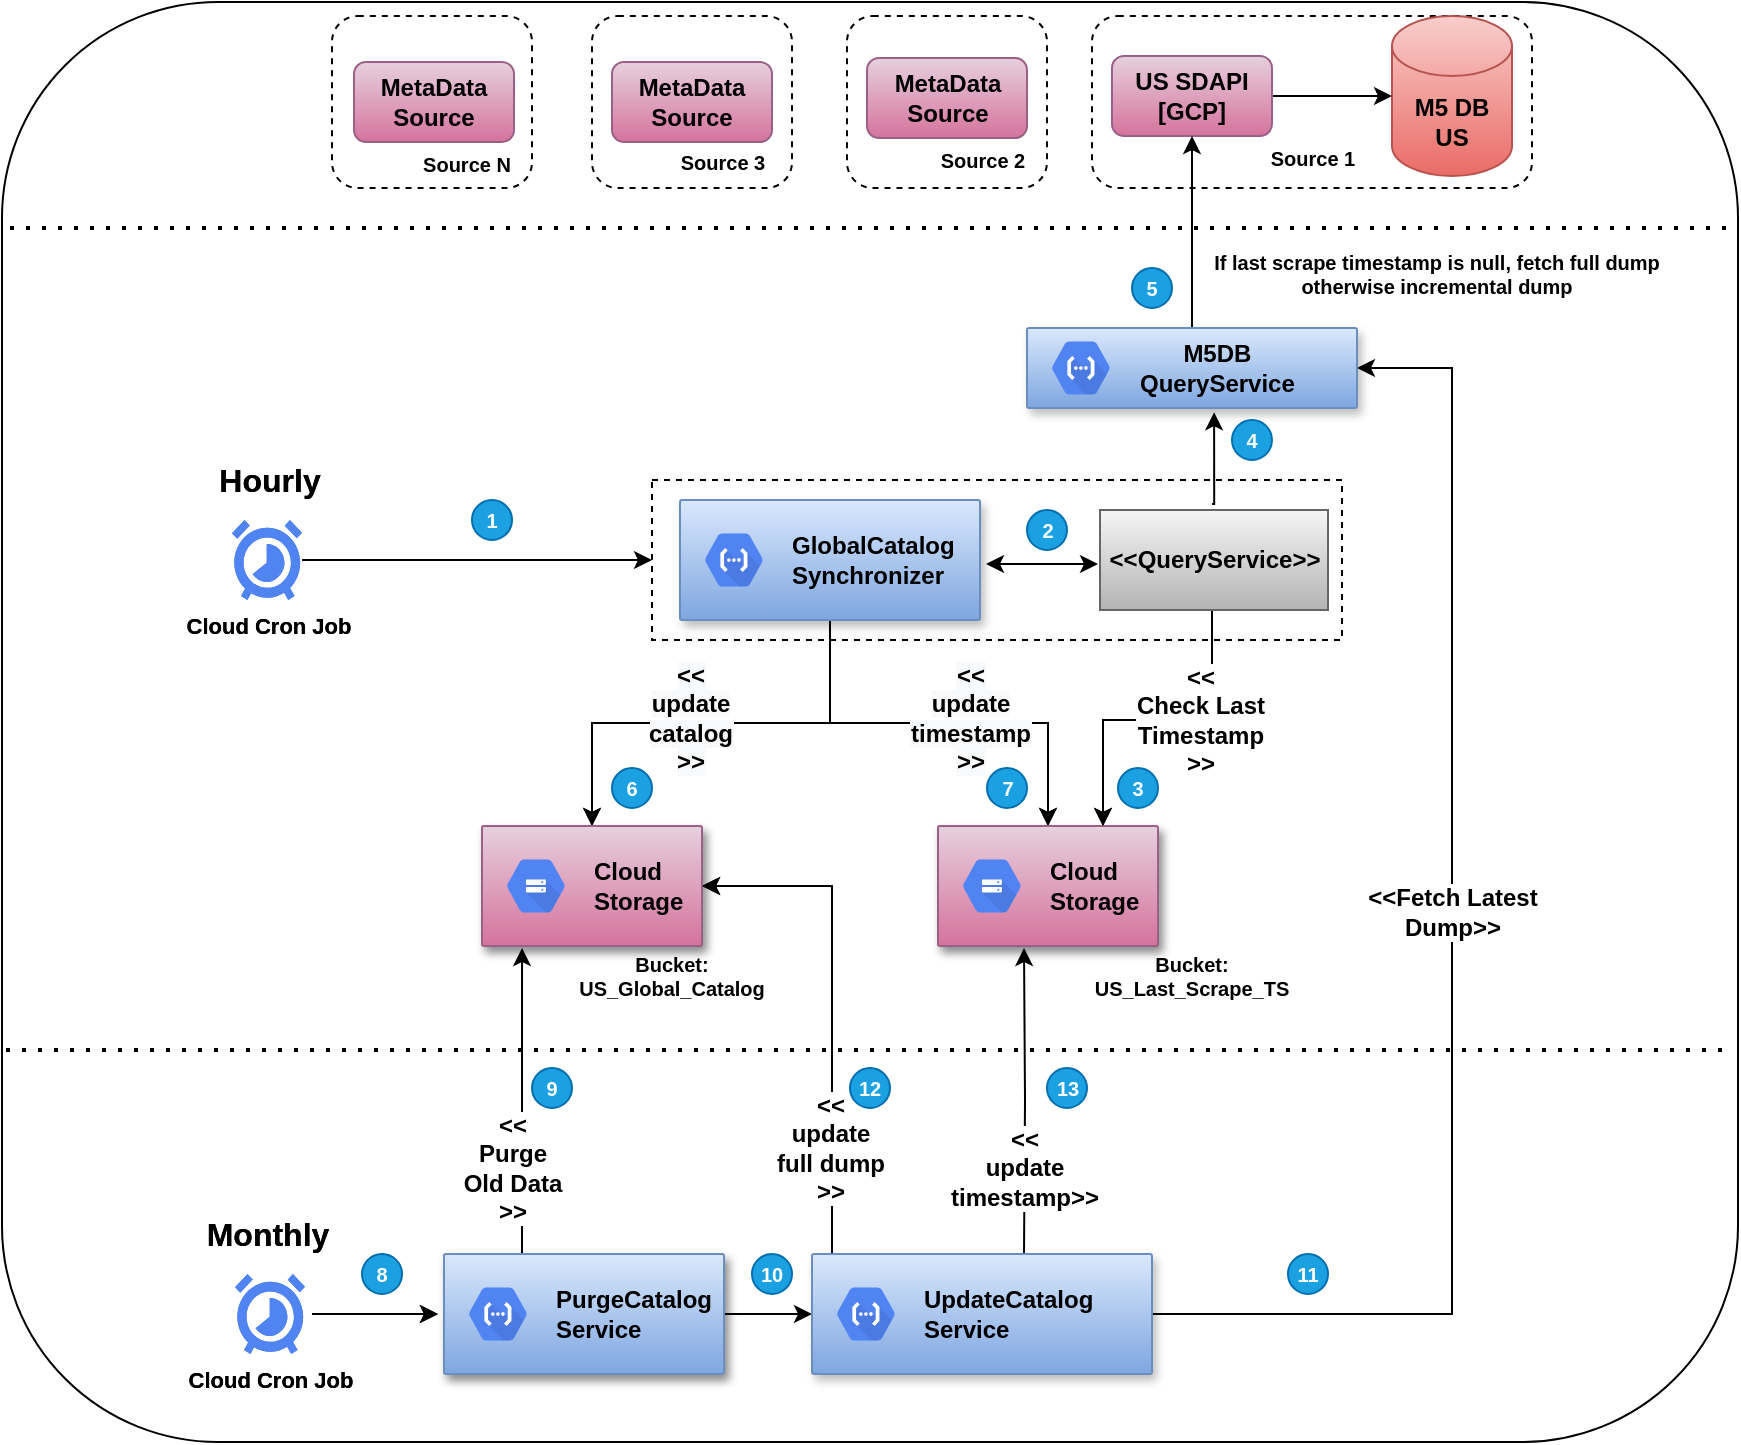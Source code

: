<mxfile version="14.5.7" type="github">
  <diagram id="1P3oDNLEu6JYjWxT9ylu" name="Page-1">
    <mxGraphModel dx="1869" dy="519" grid="1" gridSize="10" guides="1" tooltips="1" connect="1" arrows="1" fold="1" page="1" pageScale="1" pageWidth="850" pageHeight="1100" math="0" shadow="0">
      <root>
        <mxCell id="0" />
        <mxCell id="1" parent="0" />
        <mxCell id="BaN6LKqBQSgXskJ5QQ7J-259" value="" style="rounded=1;whiteSpace=wrap;html=1;labelBackgroundColor=none;fontSize=12;fontColor=#000000;" parent="1" vertex="1">
          <mxGeometry x="-45" y="17" width="868" height="720" as="geometry" />
        </mxCell>
        <mxCell id="6JLmWSIYkaWuWIYdrCiE-11" value="" style="rounded=1;whiteSpace=wrap;html=1;fontSize=10;align=center;dashed=1;" vertex="1" parent="1">
          <mxGeometry x="500" y="24" width="220" height="86" as="geometry" />
        </mxCell>
        <mxCell id="BaN6LKqBQSgXskJ5QQ7J-65" value="" style="rounded=0;whiteSpace=wrap;html=1;labelBackgroundColor=none;fontSize=12;fontColor=#000000;dashed=1;fontStyle=1" parent="1" vertex="1">
          <mxGeometry x="280" y="256" width="345" height="80" as="geometry" />
        </mxCell>
        <mxCell id="BaN6LKqBQSgXskJ5QQ7J-1" value="M5 DB&lt;br&gt;US" style="shape=cylinder3;whiteSpace=wrap;html=1;boundedLbl=1;backgroundOutline=1;size=15;fillColor=#f8cecc;strokeColor=#b85450;gradientColor=#ea6b66;fontStyle=1" parent="1" vertex="1">
          <mxGeometry x="650" y="24" width="60" height="80" as="geometry" />
        </mxCell>
        <mxCell id="BaN6LKqBQSgXskJ5QQ7J-36" style="edgeStyle=orthogonalEdgeStyle;rounded=0;orthogonalLoop=1;jettySize=auto;html=1;entryX=0.5;entryY=0;entryDx=0;entryDy=0;fontSize=12;fontColor=#000000;fontStyle=1" parent="1" source="BaN6LKqBQSgXskJ5QQ7J-4" target="BaN6LKqBQSgXskJ5QQ7J-16" edge="1">
          <mxGeometry relative="1" as="geometry" />
        </mxCell>
        <mxCell id="BaN6LKqBQSgXskJ5QQ7J-38" style="edgeStyle=orthogonalEdgeStyle;rounded=0;orthogonalLoop=1;jettySize=auto;html=1;fontSize=12;fontColor=#000000;fontStyle=1" parent="1" source="BaN6LKqBQSgXskJ5QQ7J-4" target="BaN6LKqBQSgXskJ5QQ7J-20" edge="1">
          <mxGeometry relative="1" as="geometry" />
        </mxCell>
        <mxCell id="BaN6LKqBQSgXskJ5QQ7J-63" value="&lt;span style=&quot;background-color: rgb(248 , 249 , 250)&quot;&gt;&amp;lt;&amp;lt;&lt;/span&gt;&lt;br style=&quot;background-color: rgb(248 , 249 , 250)&quot;&gt;&lt;span style=&quot;background-color: rgb(248 , 249 , 250)&quot;&gt;update &lt;br&gt;timestamp&lt;/span&gt;&lt;br style=&quot;background-color: rgb(248 , 249 , 250)&quot;&gt;&lt;span style=&quot;background-color: rgb(248 , 249 , 250)&quot;&gt;&amp;gt;&amp;gt;&lt;/span&gt;" style="edgeLabel;html=1;align=center;verticalAlign=middle;resizable=0;points=[];fontSize=12;fontColor=#000000;fontStyle=1" parent="BaN6LKqBQSgXskJ5QQ7J-38" vertex="1" connectable="0">
          <mxGeometry x="-0.132" y="2" relative="1" as="geometry">
            <mxPoint x="29.5" y="-0.5" as="offset" />
          </mxGeometry>
        </mxCell>
        <mxCell id="BaN6LKqBQSgXskJ5QQ7J-64" value="&lt;span style=&quot;background-color: rgb(248 , 249 , 250)&quot;&gt;&amp;lt;&amp;lt;&lt;/span&gt;&lt;br style=&quot;background-color: rgb(248 , 249 , 250)&quot;&gt;&lt;span style=&quot;background-color: rgb(248 , 249 , 250)&quot;&gt;update &lt;br&gt;catalog&lt;/span&gt;&lt;br style=&quot;background-color: rgb(248 , 249 , 250)&quot;&gt;&lt;span style=&quot;background-color: rgb(248 , 249 , 250)&quot;&gt;&amp;gt;&amp;gt;&lt;/span&gt;" style="edgeLabel;html=1;align=center;verticalAlign=middle;resizable=0;points=[];fontSize=12;fontColor=#000000;fontStyle=1" parent="BaN6LKqBQSgXskJ5QQ7J-38" vertex="1" connectable="0">
          <mxGeometry x="-0.132" y="2" relative="1" as="geometry">
            <mxPoint x="-110.5" y="-0.5" as="offset" />
          </mxGeometry>
        </mxCell>
        <mxCell id="BaN6LKqBQSgXskJ5QQ7J-4" value="" style="strokeColor=#dddddd;shadow=1;strokeWidth=1;rounded=1;absoluteArcSize=1;arcSize=2;fontStyle=1" parent="1" vertex="1">
          <mxGeometry x="294" y="266" width="150" height="60" as="geometry" />
        </mxCell>
        <mxCell id="BaN6LKqBQSgXskJ5QQ7J-5" value="&lt;font color=&quot;#000000&quot;&gt;GlobalCatalog&lt;br&gt;Synchronizer&lt;br&gt;&lt;/font&gt;" style="dashed=0;connectable=0;html=1;fillColor=#5184F3;strokeColor=none;shape=mxgraph.gcp2.hexIcon;prIcon=cloud_functions;part=1;labelPosition=right;verticalLabelPosition=middle;align=left;verticalAlign=middle;spacingLeft=5;fontColor=#999999;fontSize=12;fontStyle=1" parent="BaN6LKqBQSgXskJ5QQ7J-4" vertex="1">
          <mxGeometry y="0.5" width="44" height="39" relative="1" as="geometry">
            <mxPoint x="5" y="-19.5" as="offset" />
          </mxGeometry>
        </mxCell>
        <mxCell id="BaN6LKqBQSgXskJ5QQ7J-74" style="edgeStyle=orthogonalEdgeStyle;rounded=0;orthogonalLoop=1;jettySize=auto;html=1;startArrow=none;startFill=0;fontSize=12;fontColor=#000000;exitX=0.25;exitY=0;exitDx=0;exitDy=0;fontStyle=1;entryX=0.182;entryY=1.017;entryDx=0;entryDy=0;entryPerimeter=0;" parent="1" target="BaN6LKqBQSgXskJ5QQ7J-107" edge="1">
          <mxGeometry relative="1" as="geometry">
            <mxPoint x="216" y="643" as="sourcePoint" />
            <mxPoint x="215" y="566" as="targetPoint" />
            <Array as="points">
              <mxPoint x="216" y="653" />
              <mxPoint x="215" y="653" />
            </Array>
          </mxGeometry>
        </mxCell>
        <mxCell id="BaN6LKqBQSgXskJ5QQ7J-75" value="&amp;lt;&amp;lt;&lt;br&gt;Purge &lt;br&gt;Old Data&lt;br&gt;&amp;gt;&amp;gt;" style="edgeLabel;html=1;align=center;verticalAlign=middle;resizable=0;points=[];fontSize=12;fontColor=#000000;fontStyle=1" parent="BaN6LKqBQSgXskJ5QQ7J-74" vertex="1" connectable="0">
          <mxGeometry x="0.121" y="-3" relative="1" as="geometry">
            <mxPoint x="-8.01" y="33" as="offset" />
          </mxGeometry>
        </mxCell>
        <mxCell id="BaN6LKqBQSgXskJ5QQ7J-81" style="edgeStyle=orthogonalEdgeStyle;rounded=0;orthogonalLoop=1;jettySize=auto;html=1;startArrow=none;startFill=0;fontSize=12;fontColor=#000000;fontStyle=1" parent="1" edge="1">
          <mxGeometry relative="1" as="geometry">
            <mxPoint x="110" y="673" as="sourcePoint" />
            <mxPoint x="173" y="673" as="targetPoint" />
            <Array as="points">
              <mxPoint x="163" y="673" />
              <mxPoint x="163" y="673" />
            </Array>
          </mxGeometry>
        </mxCell>
        <mxCell id="BaN6LKqBQSgXskJ5QQ7J-6" value="Cloud Cron Job" style="html=1;fillColor=#5184F3;strokeColor=none;verticalAlign=top;labelPosition=center;verticalLabelPosition=bottom;align=center;fontSize=11;fontStyle=1;shape=mxgraph.gcp2.cloud_scheduler" parent="1" vertex="1">
          <mxGeometry x="71.5" y="653" width="35" height="40" as="geometry" />
        </mxCell>
        <mxCell id="6JLmWSIYkaWuWIYdrCiE-7" style="edgeStyle=orthogonalEdgeStyle;rounded=0;orthogonalLoop=1;jettySize=auto;html=1;fontSize=10;" edge="1" parent="1" source="BaN6LKqBQSgXskJ5QQ7J-7" target="BaN6LKqBQSgXskJ5QQ7J-1">
          <mxGeometry relative="1" as="geometry" />
        </mxCell>
        <mxCell id="BaN6LKqBQSgXskJ5QQ7J-7" value="US SDAPI&lt;br&gt;[GCP]" style="rounded=1;whiteSpace=wrap;html=1;gradientColor=#d5739d;fillColor=#e6d0de;strokeColor=#996185;fontStyle=1" parent="1" vertex="1">
          <mxGeometry x="510" y="44" width="80" height="40" as="geometry" />
        </mxCell>
        <mxCell id="BaN6LKqBQSgXskJ5QQ7J-11" value="Hourly" style="text;html=1;strokeColor=none;fillColor=none;align=center;verticalAlign=middle;whiteSpace=wrap;rounded=0;fontColor=#000000;fontStyle=1;fontSize=16;" parent="1" vertex="1">
          <mxGeometry x="69" y="246" width="40" height="20" as="geometry" />
        </mxCell>
        <mxCell id="BaN6LKqBQSgXskJ5QQ7J-16" value="" style="strokeColor=#dddddd;shadow=1;strokeWidth=1;rounded=1;absoluteArcSize=1;arcSize=2;fontSize=16;fontColor=#000000;labelBackgroundColor=none;fontStyle=1" parent="1" vertex="1">
          <mxGeometry x="195" y="429" width="110" height="60" as="geometry" />
        </mxCell>
        <mxCell id="BaN6LKqBQSgXskJ5QQ7J-17" value="&lt;font color=&quot;#000000&quot;&gt;Cloud&lt;br&gt;Storage&lt;/font&gt;" style="dashed=0;connectable=0;html=1;fillColor=#5184F3;strokeColor=none;shape=mxgraph.gcp2.hexIcon;prIcon=cloud_storage;part=1;labelPosition=right;verticalLabelPosition=middle;align=left;verticalAlign=middle;spacingLeft=5;fontColor=#999999;fontSize=12;fontStyle=1" parent="BaN6LKqBQSgXskJ5QQ7J-16" vertex="1">
          <mxGeometry y="0.5" width="44" height="39" relative="1" as="geometry">
            <mxPoint x="5" y="-19.5" as="offset" />
          </mxGeometry>
        </mxCell>
        <mxCell id="BaN6LKqBQSgXskJ5QQ7J-20" value="" style="strokeColor=#dddddd;shadow=1;strokeWidth=1;rounded=1;absoluteArcSize=1;arcSize=2;fontSize=16;fontColor=#000000;fontStyle=1" parent="1" vertex="1">
          <mxGeometry x="423" y="429" width="110" height="60" as="geometry" />
        </mxCell>
        <mxCell id="BaN6LKqBQSgXskJ5QQ7J-21" value="&lt;font color=&quot;#000000&quot;&gt;Cloud&lt;br&gt;Storage&lt;/font&gt;" style="dashed=0;connectable=0;html=1;fillColor=#5184F3;strokeColor=none;shape=mxgraph.gcp2.hexIcon;prIcon=cloud_storage;part=1;labelPosition=right;verticalLabelPosition=middle;align=left;verticalAlign=middle;spacingLeft=5;fontColor=#999999;fontSize=12;fontStyle=1" parent="BaN6LKqBQSgXskJ5QQ7J-20" vertex="1">
          <mxGeometry y="0.5" width="44" height="39" relative="1" as="geometry">
            <mxPoint x="5" y="-19.5" as="offset" />
          </mxGeometry>
        </mxCell>
        <mxCell id="BaN6LKqBQSgXskJ5QQ7J-39" value="&amp;lt;&amp;lt;&lt;br&gt;Check Last &lt;br&gt;Timestamp&lt;br&gt;&amp;gt;&amp;gt;" style="edgeStyle=orthogonalEdgeStyle;rounded=0;orthogonalLoop=1;jettySize=auto;html=1;entryX=0.75;entryY=0;entryDx=0;entryDy=0;fontSize=12;fontColor=#000000;exitX=0.5;exitY=1;exitDx=0;exitDy=0;fontStyle=1" parent="1" source="BaN6LKqBQSgXskJ5QQ7J-56" target="BaN6LKqBQSgXskJ5QQ7J-20" edge="1">
          <mxGeometry x="-0.243" relative="1" as="geometry">
            <mxPoint x="560" y="349" as="sourcePoint" />
            <Array as="points">
              <mxPoint x="560" y="321" />
              <mxPoint x="560" y="376" />
              <mxPoint x="506" y="376" />
            </Array>
            <mxPoint as="offset" />
          </mxGeometry>
        </mxCell>
        <mxCell id="BaN6LKqBQSgXskJ5QQ7J-45" style="edgeStyle=orthogonalEdgeStyle;rounded=0;orthogonalLoop=1;jettySize=auto;html=1;fontSize=12;fontColor=#000000;fontStyle=1;exitX=0.027;exitY=0.567;exitDx=0;exitDy=0;exitPerimeter=0;entryX=0.5;entryY=1;entryDx=0;entryDy=0;" parent="1" source="BaN6LKqBQSgXskJ5QQ7J-119" target="BaN6LKqBQSgXskJ5QQ7J-7" edge="1">
          <mxGeometry relative="1" as="geometry">
            <mxPoint x="470" y="189" as="sourcePoint" />
            <mxPoint x="550" y="120" as="targetPoint" />
            <Array as="points">
              <mxPoint x="550" y="189" />
            </Array>
          </mxGeometry>
        </mxCell>
        <mxCell id="6JLmWSIYkaWuWIYdrCiE-24" value="If last scrape timestamp is null, fetch full dump &lt;br&gt;otherwise incremental dump" style="edgeLabel;html=1;align=center;verticalAlign=middle;resizable=0;points=[];fontSize=10;fontStyle=1" vertex="1" connectable="0" parent="BaN6LKqBQSgXskJ5QQ7J-45">
          <mxGeometry x="0.291" y="1" relative="1" as="geometry">
            <mxPoint x="123" y="-0.68" as="offset" />
          </mxGeometry>
        </mxCell>
        <mxCell id="BaN6LKqBQSgXskJ5QQ7J-56" value="&amp;lt;&amp;lt;QueryService&amp;gt;&amp;gt;" style="html=1;labelBackgroundColor=none;fontSize=12;fontColor=#000000;fontStyle=1" parent="1" vertex="1">
          <mxGeometry x="504" y="271" width="114" height="50" as="geometry" />
        </mxCell>
        <mxCell id="BaN6LKqBQSgXskJ5QQ7J-59" value="" style="endArrow=classic;startArrow=classic;html=1;fontSize=12;fontColor=#000000;exitX=1;exitY=0.5;exitDx=0;exitDy=0;fontStyle=1" parent="1" edge="1">
          <mxGeometry width="50" height="50" relative="1" as="geometry">
            <mxPoint x="447" y="298" as="sourcePoint" />
            <mxPoint x="503" y="298" as="targetPoint" />
            <Array as="points">
              <mxPoint x="503" y="298" />
            </Array>
          </mxGeometry>
        </mxCell>
        <mxCell id="BaN6LKqBQSgXskJ5QQ7J-83" style="edgeStyle=orthogonalEdgeStyle;rounded=0;orthogonalLoop=1;jettySize=auto;html=1;entryX=0;entryY=0.5;entryDx=0;entryDy=0;startArrow=none;startFill=0;fontSize=12;fontColor=#000000;fontStyle=1" parent="1" source="BaN6LKqBQSgXskJ5QQ7J-66" target="BaN6LKqBQSgXskJ5QQ7J-65" edge="1">
          <mxGeometry relative="1" as="geometry" />
        </mxCell>
        <mxCell id="BaN6LKqBQSgXskJ5QQ7J-66" value="Cloud Cron Job" style="html=1;fillColor=#5184F3;strokeColor=none;verticalAlign=top;labelPosition=center;verticalLabelPosition=bottom;align=center;fontSize=11;fontStyle=1;shape=mxgraph.gcp2.cloud_scheduler" parent="1" vertex="1">
          <mxGeometry x="70" y="276" width="35" height="40" as="geometry" />
        </mxCell>
        <mxCell id="BaN6LKqBQSgXskJ5QQ7J-79" value="" style="strokeColor=#dddddd;shadow=1;strokeWidth=1;rounded=1;absoluteArcSize=1;arcSize=2;fontStyle=1" parent="1" vertex="1">
          <mxGeometry x="176" y="643" width="140" height="60" as="geometry" />
        </mxCell>
        <mxCell id="BaN6LKqBQSgXskJ5QQ7J-80" value="&lt;font color=&quot;#000000&quot;&gt;PurgeCatalog&lt;br&gt;Service&lt;br&gt;&lt;/font&gt;" style="dashed=0;connectable=0;html=1;fillColor=#5184F3;strokeColor=none;shape=mxgraph.gcp2.hexIcon;prIcon=cloud_functions;part=1;labelPosition=right;verticalLabelPosition=middle;align=left;verticalAlign=middle;spacingLeft=5;fontColor=#999999;fontSize=12;fontStyle=1" parent="BaN6LKqBQSgXskJ5QQ7J-79" vertex="1">
          <mxGeometry y="0.5" width="44" height="39" relative="1" as="geometry">
            <mxPoint x="5" y="-19.5" as="offset" />
          </mxGeometry>
        </mxCell>
        <mxCell id="BaN6LKqBQSgXskJ5QQ7J-84" value="Monthly" style="text;html=1;strokeColor=none;fillColor=none;align=center;verticalAlign=middle;whiteSpace=wrap;rounded=0;fontColor=#000000;fontStyle=1;fontSize=16;" parent="1" vertex="1">
          <mxGeometry x="67.5" y="623" width="40" height="20" as="geometry" />
        </mxCell>
        <mxCell id="BaN6LKqBQSgXskJ5QQ7J-89" style="edgeStyle=orthogonalEdgeStyle;rounded=0;orthogonalLoop=1;jettySize=auto;html=1;entryX=1;entryY=0.5;entryDx=0;entryDy=0;startArrow=none;startFill=0;fontSize=10;fontColor=#000000;fontStyle=1" parent="1" target="BaN6LKqBQSgXskJ5QQ7J-16" edge="1">
          <mxGeometry relative="1" as="geometry">
            <mxPoint x="370" y="643" as="sourcePoint" />
            <Array as="points">
              <mxPoint x="370" y="459" />
            </Array>
          </mxGeometry>
        </mxCell>
        <mxCell id="BaN6LKqBQSgXskJ5QQ7J-91" value="&amp;lt;&amp;lt;&lt;br style=&quot;font-size: 12px;&quot;&gt;update&lt;br style=&quot;font-size: 12px;&quot;&gt;timestamp&amp;gt;&amp;gt;" style="edgeStyle=orthogonalEdgeStyle;rounded=0;orthogonalLoop=1;jettySize=auto;html=1;entryX=0.391;entryY=1.017;entryDx=0;entryDy=0;startArrow=none;startFill=0;fontSize=12;fontColor=#000000;fontStyle=1;entryPerimeter=0;" parent="1" target="BaN6LKqBQSgXskJ5QQ7J-109" edge="1">
          <mxGeometry x="-0.438" relative="1" as="geometry">
            <mxPoint x="466" y="643" as="sourcePoint" />
            <mxPoint x="466" y="566" as="targetPoint" />
            <Array as="points" />
            <mxPoint as="offset" />
          </mxGeometry>
        </mxCell>
        <mxCell id="BaN6LKqBQSgXskJ5QQ7J-93" value="" style="rounded=0;whiteSpace=wrap;html=1;labelBackgroundColor=none;fontSize=12;fontColor=#000000;dashed=1;fontStyle=1" parent="1" vertex="1">
          <mxGeometry x="280" y="256" width="345" height="80" as="geometry" />
        </mxCell>
        <mxCell id="BaN6LKqBQSgXskJ5QQ7J-94" style="edgeStyle=orthogonalEdgeStyle;rounded=0;orthogonalLoop=1;jettySize=auto;html=1;entryX=0.5;entryY=0;entryDx=0;entryDy=0;fontSize=12;fontColor=#000000;fontStyle=1" parent="1" source="BaN6LKqBQSgXskJ5QQ7J-98" target="BaN6LKqBQSgXskJ5QQ7J-107" edge="1">
          <mxGeometry relative="1" as="geometry" />
        </mxCell>
        <mxCell id="BaN6LKqBQSgXskJ5QQ7J-95" style="edgeStyle=orthogonalEdgeStyle;rounded=0;orthogonalLoop=1;jettySize=auto;html=1;fontSize=12;fontColor=#000000;fontStyle=1" parent="1" source="BaN6LKqBQSgXskJ5QQ7J-98" target="BaN6LKqBQSgXskJ5QQ7J-109" edge="1">
          <mxGeometry relative="1" as="geometry" />
        </mxCell>
        <mxCell id="BaN6LKqBQSgXskJ5QQ7J-96" value="&lt;span style=&quot;background-color: rgb(248 , 249 , 250)&quot;&gt;&amp;lt;&amp;lt;&lt;/span&gt;&lt;br style=&quot;background-color: rgb(248 , 249 , 250)&quot;&gt;&lt;span style=&quot;background-color: rgb(248 , 249 , 250)&quot;&gt;update &lt;br&gt;timestamp&lt;/span&gt;&lt;br style=&quot;background-color: rgb(248 , 249 , 250)&quot;&gt;&lt;span style=&quot;background-color: rgb(248 , 249 , 250)&quot;&gt;&amp;gt;&amp;gt;&lt;/span&gt;" style="edgeLabel;html=1;align=center;verticalAlign=middle;resizable=0;points=[];fontSize=12;fontColor=#000000;fontStyle=1" parent="BaN6LKqBQSgXskJ5QQ7J-95" vertex="1" connectable="0">
          <mxGeometry x="-0.132" y="2" relative="1" as="geometry">
            <mxPoint x="29.5" y="-0.5" as="offset" />
          </mxGeometry>
        </mxCell>
        <mxCell id="BaN6LKqBQSgXskJ5QQ7J-97" value="&lt;span style=&quot;background-color: rgb(248 , 249 , 250)&quot;&gt;&amp;lt;&amp;lt;&lt;/span&gt;&lt;br style=&quot;background-color: rgb(248 , 249 , 250)&quot;&gt;&lt;span style=&quot;background-color: rgb(248 , 249 , 250)&quot;&gt;update &lt;br&gt;catalog&lt;/span&gt;&lt;br style=&quot;background-color: rgb(248 , 249 , 250)&quot;&gt;&lt;span style=&quot;background-color: rgb(248 , 249 , 250)&quot;&gt;&amp;gt;&amp;gt;&lt;/span&gt;" style="edgeLabel;html=1;align=center;verticalAlign=middle;resizable=0;points=[];fontSize=12;fontColor=#000000;fontStyle=1" parent="BaN6LKqBQSgXskJ5QQ7J-95" vertex="1" connectable="0">
          <mxGeometry x="-0.132" y="2" relative="1" as="geometry">
            <mxPoint x="-110.5" y="-0.5" as="offset" />
          </mxGeometry>
        </mxCell>
        <mxCell id="BaN6LKqBQSgXskJ5QQ7J-98" value="" style="strokeColor=#6c8ebf;shadow=1;strokeWidth=1;rounded=1;absoluteArcSize=1;arcSize=2;fontStyle=1;gradientColor=#7ea6e0;fillColor=#dae8fc;" parent="1" vertex="1">
          <mxGeometry x="294" y="266" width="150" height="60" as="geometry" />
        </mxCell>
        <mxCell id="BaN6LKqBQSgXskJ5QQ7J-99" value="&lt;font color=&quot;#000000&quot;&gt;GlobalCatalog&lt;br&gt;Synchronizer&lt;br&gt;&lt;/font&gt;" style="dashed=0;connectable=0;html=1;fillColor=#5184F3;strokeColor=none;shape=mxgraph.gcp2.hexIcon;prIcon=cloud_functions;part=1;labelPosition=right;verticalLabelPosition=middle;align=left;verticalAlign=middle;spacingLeft=5;fontColor=#999999;fontSize=12;fontStyle=1" parent="BaN6LKqBQSgXskJ5QQ7J-98" vertex="1">
          <mxGeometry y="0.5" width="44" height="39" relative="1" as="geometry">
            <mxPoint x="5" y="-19.5" as="offset" />
          </mxGeometry>
        </mxCell>
        <mxCell id="BaN6LKqBQSgXskJ5QQ7J-102" style="edgeStyle=orthogonalEdgeStyle;rounded=0;orthogonalLoop=1;jettySize=auto;html=1;entryX=1;entryY=0.5;entryDx=0;entryDy=0;startArrow=none;startFill=0;fontSize=12;fontColor=#000000;fontStyle=1" parent="1" source="BaN6LKqBQSgXskJ5QQ7J-133" target="BaN6LKqBQSgXskJ5QQ7J-119" edge="1">
          <mxGeometry relative="1" as="geometry">
            <mxPoint x="420" y="673" as="sourcePoint" />
            <mxPoint x="737" y="446" as="targetPoint" />
            <Array as="points">
              <mxPoint x="680" y="673" />
              <mxPoint x="680" y="200" />
            </Array>
          </mxGeometry>
        </mxCell>
        <mxCell id="BaN6LKqBQSgXskJ5QQ7J-103" value="&lt;span&gt;&amp;lt;&amp;lt;Fetch Latest &lt;br&gt;Dump&amp;gt;&amp;gt;&lt;/span&gt;" style="edgeLabel;html=1;align=center;verticalAlign=middle;resizable=0;points=[];fontSize=12;fontColor=#000000;fontStyle=1" parent="BaN6LKqBQSgXskJ5QQ7J-102" vertex="1" connectable="0">
          <mxGeometry x="-0.356" y="1" relative="1" as="geometry">
            <mxPoint x="1" y="-135" as="offset" />
          </mxGeometry>
        </mxCell>
        <mxCell id="BaN6LKqBQSgXskJ5QQ7J-104" style="edgeStyle=orthogonalEdgeStyle;rounded=0;orthogonalLoop=1;jettySize=auto;html=1;startArrow=none;startFill=0;fontSize=12;fontColor=#000000;fontStyle=1" parent="1" edge="1">
          <mxGeometry relative="1" as="geometry">
            <mxPoint x="110" y="673" as="sourcePoint" />
            <mxPoint x="173" y="673" as="targetPoint" />
            <Array as="points">
              <mxPoint x="163" y="673" />
              <mxPoint x="163" y="673" />
            </Array>
          </mxGeometry>
        </mxCell>
        <mxCell id="BaN6LKqBQSgXskJ5QQ7J-105" value="Cloud Cron Job" style="html=1;fillColor=#5184F3;strokeColor=none;verticalAlign=top;labelPosition=center;verticalLabelPosition=bottom;align=center;fontSize=11;fontStyle=1;shape=mxgraph.gcp2.cloud_scheduler" parent="1" vertex="1">
          <mxGeometry x="71.5" y="653" width="35" height="40" as="geometry" />
        </mxCell>
        <mxCell id="BaN6LKqBQSgXskJ5QQ7J-106" value="Hourly" style="text;html=1;strokeColor=none;fillColor=none;align=center;verticalAlign=middle;whiteSpace=wrap;rounded=0;fontColor=#000000;fontStyle=1;fontSize=16;" parent="1" vertex="1">
          <mxGeometry x="69" y="246" width="40" height="20" as="geometry" />
        </mxCell>
        <mxCell id="BaN6LKqBQSgXskJ5QQ7J-107" value="" style="strokeColor=#996185;shadow=1;strokeWidth=1;rounded=1;absoluteArcSize=1;arcSize=2;fontSize=16;labelBackgroundColor=none;fontStyle=1;gradientColor=#d5739d;fillColor=#e6d0de;" parent="1" vertex="1">
          <mxGeometry x="195" y="429" width="110" height="60" as="geometry" />
        </mxCell>
        <mxCell id="BaN6LKqBQSgXskJ5QQ7J-108" value="&lt;font color=&quot;#000000&quot;&gt;Cloud&lt;br&gt;Storage&lt;/font&gt;" style="dashed=0;connectable=0;html=1;fillColor=#5184F3;strokeColor=none;shape=mxgraph.gcp2.hexIcon;prIcon=cloud_storage;part=1;labelPosition=right;verticalLabelPosition=middle;align=left;verticalAlign=middle;spacingLeft=5;fontColor=#999999;fontSize=12;fontStyle=1" parent="BaN6LKqBQSgXskJ5QQ7J-107" vertex="1">
          <mxGeometry y="0.5" width="44" height="39" relative="1" as="geometry">
            <mxPoint x="5" y="-19.5" as="offset" />
          </mxGeometry>
        </mxCell>
        <mxCell id="BaN6LKqBQSgXskJ5QQ7J-109" value="" style="strokeColor=#996185;shadow=1;strokeWidth=1;rounded=1;absoluteArcSize=1;arcSize=2;fontSize=16;fontStyle=1;gradientColor=#d5739d;fillColor=#e6d0de;" parent="1" vertex="1">
          <mxGeometry x="423" y="429" width="110" height="60" as="geometry" />
        </mxCell>
        <mxCell id="BaN6LKqBQSgXskJ5QQ7J-110" value="&lt;font color=&quot;#000000&quot;&gt;Cloud&lt;br&gt;Storage&lt;/font&gt;" style="dashed=0;connectable=0;html=1;fillColor=#5184F3;strokeColor=none;shape=mxgraph.gcp2.hexIcon;prIcon=cloud_storage;part=1;labelPosition=right;verticalLabelPosition=middle;align=left;verticalAlign=middle;spacingLeft=5;fontColor=#999999;fontSize=12;fontStyle=1" parent="BaN6LKqBQSgXskJ5QQ7J-109" vertex="1">
          <mxGeometry y="0.5" width="44" height="39" relative="1" as="geometry">
            <mxPoint x="5" y="-19.5" as="offset" />
          </mxGeometry>
        </mxCell>
        <mxCell id="BaN6LKqBQSgXskJ5QQ7J-111" value="&amp;lt;&amp;lt;&lt;br&gt;Check Last &lt;br&gt;Timestamp&lt;br&gt;&amp;gt;&amp;gt;" style="edgeStyle=orthogonalEdgeStyle;rounded=0;orthogonalLoop=1;jettySize=auto;html=1;entryX=0.75;entryY=0;entryDx=0;entryDy=0;fontSize=12;fontColor=#000000;exitX=0.5;exitY=1;exitDx=0;exitDy=0;fontStyle=1" parent="1" source="BaN6LKqBQSgXskJ5QQ7J-123" target="BaN6LKqBQSgXskJ5QQ7J-109" edge="1">
          <mxGeometry x="-0.243" relative="1" as="geometry">
            <mxPoint x="560" y="349" as="sourcePoint" />
            <Array as="points">
              <mxPoint x="560" y="321" />
              <mxPoint x="560" y="376" />
              <mxPoint x="506" y="376" />
            </Array>
            <mxPoint as="offset" />
          </mxGeometry>
        </mxCell>
        <mxCell id="BaN6LKqBQSgXskJ5QQ7J-114" value="Bucket: &lt;br style=&quot;font-size: 10px&quot;&gt;US_Global_Catalog" style="text;html=1;strokeColor=none;fillColor=none;align=center;verticalAlign=middle;whiteSpace=wrap;rounded=0;fontSize=10;fontColor=#000000;fontStyle=1" parent="1" vertex="1">
          <mxGeometry x="230" y="500" width="120" height="8" as="geometry" />
        </mxCell>
        <mxCell id="BaN6LKqBQSgXskJ5QQ7J-115" value="Bucket: &lt;br style=&quot;font-size: 10px&quot;&gt;US_Last_Scrape_TS" style="text;html=1;strokeColor=none;fillColor=none;align=center;verticalAlign=middle;whiteSpace=wrap;rounded=0;fontSize=10;fontColor=#000000;fontStyle=1" parent="1" vertex="1">
          <mxGeometry x="490" y="494" width="120" height="20" as="geometry" />
        </mxCell>
        <mxCell id="BaN6LKqBQSgXskJ5QQ7J-119" value="" style="strokeColor=#6c8ebf;shadow=1;strokeWidth=1;rounded=1;absoluteArcSize=1;arcSize=2;fontStyle=1;gradientColor=#7ea6e0;fillColor=#dae8fc;align=center;" parent="1" vertex="1">
          <mxGeometry x="467.5" y="180" width="165" height="40" as="geometry" />
        </mxCell>
        <mxCell id="BaN6LKqBQSgXskJ5QQ7J-120" value="&lt;div style=&quot;text-align: center&quot;&gt;&lt;span style=&quot;color: rgb(0 , 0 , 0)&quot;&gt;M5DB&lt;/span&gt;&lt;/div&gt;&lt;div style=&quot;text-align: center&quot;&gt;&lt;span style=&quot;color: rgb(0 , 0 , 0)&quot;&gt;Query&lt;/span&gt;&lt;span style=&quot;color: rgb(0 , 0 , 0)&quot;&gt;Service&lt;/span&gt;&lt;/div&gt;" style="dashed=0;connectable=0;html=1;fillColor=#5184F3;strokeColor=none;shape=mxgraph.gcp2.hexIcon;prIcon=cloud_functions;part=1;labelPosition=right;verticalLabelPosition=middle;align=left;verticalAlign=middle;spacingLeft=5;fontColor=#999999;fontSize=12;fontStyle=1" parent="BaN6LKqBQSgXskJ5QQ7J-119" vertex="1">
          <mxGeometry y="0.5" width="44" height="39" relative="1" as="geometry">
            <mxPoint x="5" y="-19.5" as="offset" />
          </mxGeometry>
        </mxCell>
        <mxCell id="BaN6LKqBQSgXskJ5QQ7J-123" value="&amp;lt;&amp;lt;QueryService&amp;gt;&amp;gt;" style="html=1;labelBackgroundColor=none;fontSize=12;fontStyle=1;gradientColor=#b3b3b3;fillColor=#f5f5f5;strokeColor=#666666;" parent="1" vertex="1">
          <mxGeometry x="504" y="271" width="114" height="50" as="geometry" />
        </mxCell>
        <mxCell id="BaN6LKqBQSgXskJ5QQ7J-124" value="" style="endArrow=classic;startArrow=classic;html=1;fontSize=12;fontColor=#000000;exitX=1;exitY=0.5;exitDx=0;exitDy=0;fontStyle=1" parent="1" edge="1">
          <mxGeometry width="50" height="50" relative="1" as="geometry">
            <mxPoint x="447" y="298" as="sourcePoint" />
            <mxPoint x="503" y="298" as="targetPoint" />
            <Array as="points">
              <mxPoint x="503" y="298" />
            </Array>
          </mxGeometry>
        </mxCell>
        <mxCell id="BaN6LKqBQSgXskJ5QQ7J-126" value="Cloud Cron Job" style="html=1;fillColor=#5184F3;strokeColor=none;verticalAlign=top;labelPosition=center;verticalLabelPosition=bottom;align=center;fontSize=11;fontStyle=1;shape=mxgraph.gcp2.cloud_scheduler" parent="1" vertex="1">
          <mxGeometry x="70" y="276" width="35" height="40" as="geometry" />
        </mxCell>
        <mxCell id="BaN6LKqBQSgXskJ5QQ7J-176" style="edgeStyle=orthogonalEdgeStyle;rounded=0;orthogonalLoop=1;jettySize=auto;html=1;entryX=0;entryY=0.5;entryDx=0;entryDy=0;startArrow=none;startFill=0;fontSize=12;fontColor=#000000;" parent="1" source="BaN6LKqBQSgXskJ5QQ7J-127" target="BaN6LKqBQSgXskJ5QQ7J-133" edge="1">
          <mxGeometry relative="1" as="geometry" />
        </mxCell>
        <mxCell id="BaN6LKqBQSgXskJ5QQ7J-127" value="" style="strokeColor=#6c8ebf;shadow=1;strokeWidth=1;rounded=1;absoluteArcSize=1;arcSize=2;fontStyle=1;gradientColor=#7ea6e0;fillColor=#dae8fc;" parent="1" vertex="1">
          <mxGeometry x="176" y="643" width="140" height="60" as="geometry" />
        </mxCell>
        <mxCell id="BaN6LKqBQSgXskJ5QQ7J-128" value="&lt;font color=&quot;#000000&quot;&gt;PurgeCatalog&lt;br&gt;Service&lt;br&gt;&lt;/font&gt;" style="dashed=0;connectable=0;html=1;fillColor=#5184F3;strokeColor=none;shape=mxgraph.gcp2.hexIcon;prIcon=cloud_functions;part=1;labelPosition=right;verticalLabelPosition=middle;align=left;verticalAlign=middle;spacingLeft=5;fontColor=#999999;fontSize=12;fontStyle=1" parent="BaN6LKqBQSgXskJ5QQ7J-127" vertex="1">
          <mxGeometry y="0.5" width="44" height="39" relative="1" as="geometry">
            <mxPoint x="5" y="-19.5" as="offset" />
          </mxGeometry>
        </mxCell>
        <mxCell id="BaN6LKqBQSgXskJ5QQ7J-129" value="Monthly" style="text;html=1;strokeColor=none;fillColor=none;align=center;verticalAlign=middle;whiteSpace=wrap;rounded=0;fontColor=#000000;fontStyle=1;fontSize=16;" parent="1" vertex="1">
          <mxGeometry x="67.5" y="623" width="40" height="20" as="geometry" />
        </mxCell>
        <mxCell id="BaN6LKqBQSgXskJ5QQ7J-130" style="edgeStyle=orthogonalEdgeStyle;rounded=0;orthogonalLoop=1;jettySize=auto;html=1;entryX=1;entryY=0.5;entryDx=0;entryDy=0;startArrow=none;startFill=0;fontSize=10;fontColor=#000000;fontStyle=1" parent="1" source="BaN6LKqBQSgXskJ5QQ7J-133" target="BaN6LKqBQSgXskJ5QQ7J-107" edge="1">
          <mxGeometry relative="1" as="geometry">
            <Array as="points">
              <mxPoint x="370" y="459" />
            </Array>
          </mxGeometry>
        </mxCell>
        <mxCell id="BaN6LKqBQSgXskJ5QQ7J-131" value="&lt;font style=&quot;font-size: 12px&quot;&gt;&amp;lt;&amp;lt;&lt;br&gt;update&lt;br&gt;full dump&lt;br&gt;&amp;gt;&amp;gt;&lt;/font&gt;" style="edgeLabel;html=1;align=center;verticalAlign=middle;resizable=0;points=[];fontSize=10;fontColor=#000000;fontStyle=1" parent="BaN6LKqBQSgXskJ5QQ7J-130" vertex="1" connectable="0">
          <mxGeometry x="-0.06" relative="1" as="geometry">
            <mxPoint x="-1" y="64" as="offset" />
          </mxGeometry>
        </mxCell>
        <mxCell id="BaN6LKqBQSgXskJ5QQ7J-133" value="" style="strokeColor=#6c8ebf;shadow=1;strokeWidth=1;rounded=1;absoluteArcSize=1;arcSize=2;fontStyle=1;gradientColor=#7ea6e0;fillColor=#dae8fc;" parent="1" vertex="1">
          <mxGeometry x="360" y="643" width="170" height="60" as="geometry" />
        </mxCell>
        <mxCell id="BaN6LKqBQSgXskJ5QQ7J-134" value="&lt;font color=&quot;#000000&quot;&gt;UpdateCatalog&lt;br&gt;Service&lt;br&gt;&lt;/font&gt;" style="dashed=0;connectable=0;html=1;fillColor=#5184F3;strokeColor=none;shape=mxgraph.gcp2.hexIcon;prIcon=cloud_functions;part=1;labelPosition=right;verticalLabelPosition=middle;align=left;verticalAlign=middle;spacingLeft=5;fontColor=#999999;fontSize=12;fontStyle=1" parent="BaN6LKqBQSgXskJ5QQ7J-133" vertex="1">
          <mxGeometry y="0.5" width="44" height="39" relative="1" as="geometry">
            <mxPoint x="5" y="-19.5" as="offset" />
          </mxGeometry>
        </mxCell>
        <mxCell id="BaN6LKqBQSgXskJ5QQ7J-260" value="" style="endArrow=none;dashed=1;html=1;dashPattern=1 3;strokeWidth=2;fontSize=12;fontColor=#000000;" parent="1" edge="1">
          <mxGeometry width="50" height="50" relative="1" as="geometry">
            <mxPoint x="-41" y="130" as="sourcePoint" />
            <mxPoint x="819" y="130" as="targetPoint" />
          </mxGeometry>
        </mxCell>
        <mxCell id="BaN6LKqBQSgXskJ5QQ7J-261" value="" style="endArrow=none;dashed=1;html=1;dashPattern=1 3;strokeWidth=2;fontSize=12;fontColor=#000000;" parent="1" edge="1">
          <mxGeometry width="50" height="50" relative="1" as="geometry">
            <mxPoint x="-43" y="541" as="sourcePoint" />
            <mxPoint x="817" y="541" as="targetPoint" />
          </mxGeometry>
        </mxCell>
        <mxCell id="6JLmWSIYkaWuWIYdrCiE-3" style="edgeStyle=orthogonalEdgeStyle;rounded=0;orthogonalLoop=1;jettySize=auto;html=1;fontSize=12;fontColor=#000000;fontStyle=1;entryX=0.567;entryY=1.053;entryDx=0;entryDy=0;entryPerimeter=0;" edge="1" parent="1" target="BaN6LKqBQSgXskJ5QQ7J-119">
          <mxGeometry relative="1" as="geometry">
            <mxPoint x="561" y="240" as="targetPoint" />
            <mxPoint x="560" y="268" as="sourcePoint" />
            <Array as="points">
              <mxPoint x="561" y="268" />
            </Array>
          </mxGeometry>
        </mxCell>
        <mxCell id="6JLmWSIYkaWuWIYdrCiE-12" value="" style="rounded=1;whiteSpace=wrap;html=1;fontSize=10;align=center;dashed=1;" vertex="1" parent="1">
          <mxGeometry x="377.5" y="24" width="100" height="86" as="geometry" />
        </mxCell>
        <mxCell id="6JLmWSIYkaWuWIYdrCiE-14" value="Source 2" style="text;html=1;strokeColor=none;fillColor=none;align=center;verticalAlign=middle;whiteSpace=wrap;rounded=0;dashed=1;fontSize=10;fontStyle=1" vertex="1" parent="1">
          <mxGeometry x="412.5" y="86" width="65" height="20" as="geometry" />
        </mxCell>
        <mxCell id="6JLmWSIYkaWuWIYdrCiE-15" value="Source 1" style="text;html=1;strokeColor=none;fillColor=none;align=center;verticalAlign=middle;whiteSpace=wrap;rounded=0;dashed=1;fontSize=10;fontStyle=1" vertex="1" parent="1">
          <mxGeometry x="577.5" y="85" width="65" height="20" as="geometry" />
        </mxCell>
        <mxCell id="6JLmWSIYkaWuWIYdrCiE-16" value="" style="rounded=1;whiteSpace=wrap;html=1;fontSize=10;align=center;dashed=1;" vertex="1" parent="1">
          <mxGeometry x="250" y="24" width="100" height="86" as="geometry" />
        </mxCell>
        <mxCell id="6JLmWSIYkaWuWIYdrCiE-17" value="" style="rounded=1;whiteSpace=wrap;html=1;fontSize=10;align=center;dashed=1;" vertex="1" parent="1">
          <mxGeometry x="120" y="24" width="100" height="86" as="geometry" />
        </mxCell>
        <mxCell id="6JLmWSIYkaWuWIYdrCiE-18" value="Source 3" style="text;html=1;strokeColor=none;fillColor=none;align=center;verticalAlign=middle;whiteSpace=wrap;rounded=0;dashed=1;fontSize=10;fontStyle=1" vertex="1" parent="1">
          <mxGeometry x="283" y="87" width="65" height="20" as="geometry" />
        </mxCell>
        <mxCell id="6JLmWSIYkaWuWIYdrCiE-19" value="Source N" style="text;html=1;strokeColor=none;fillColor=none;align=center;verticalAlign=middle;whiteSpace=wrap;rounded=0;dashed=1;fontSize=10;fontStyle=1" vertex="1" parent="1">
          <mxGeometry x="155" y="88" width="65" height="20" as="geometry" />
        </mxCell>
        <mxCell id="6JLmWSIYkaWuWIYdrCiE-21" value="MetaData&lt;br&gt;Source" style="rounded=1;whiteSpace=wrap;html=1;gradientColor=#d5739d;fillColor=#e6d0de;strokeColor=#996185;fontStyle=1" vertex="1" parent="1">
          <mxGeometry x="387.5" y="45" width="80" height="40" as="geometry" />
        </mxCell>
        <mxCell id="6JLmWSIYkaWuWIYdrCiE-22" value="MetaData&lt;br&gt;Source" style="rounded=1;whiteSpace=wrap;html=1;gradientColor=#d5739d;fillColor=#e6d0de;strokeColor=#996185;fontStyle=1" vertex="1" parent="1">
          <mxGeometry x="260" y="47" width="80" height="40" as="geometry" />
        </mxCell>
        <mxCell id="6JLmWSIYkaWuWIYdrCiE-23" value="MetaData&lt;br&gt;Source" style="rounded=1;whiteSpace=wrap;html=1;gradientColor=#d5739d;fillColor=#e6d0de;strokeColor=#996185;fontStyle=1" vertex="1" parent="1">
          <mxGeometry x="131" y="47" width="80" height="40" as="geometry" />
        </mxCell>
        <mxCell id="6JLmWSIYkaWuWIYdrCiE-25" value="1" style="ellipse;whiteSpace=wrap;html=1;aspect=fixed;fontSize=10;align=center;fontStyle=1;fillColor=#1ba1e2;strokeColor=#006EAF;fontColor=#ffffff;" vertex="1" parent="1">
          <mxGeometry x="190" y="266" width="20" height="20" as="geometry" />
        </mxCell>
        <mxCell id="6JLmWSIYkaWuWIYdrCiE-27" value="2" style="ellipse;whiteSpace=wrap;html=1;aspect=fixed;fontSize=10;align=center;fontStyle=1;fillColor=#1ba1e2;strokeColor=#006EAF;fontColor=#ffffff;" vertex="1" parent="1">
          <mxGeometry x="467.5" y="271" width="20" height="20" as="geometry" />
        </mxCell>
        <mxCell id="6JLmWSIYkaWuWIYdrCiE-28" value="4" style="ellipse;whiteSpace=wrap;html=1;aspect=fixed;fontSize=10;align=center;fontStyle=1;fillColor=#1ba1e2;strokeColor=#006EAF;fontColor=#ffffff;" vertex="1" parent="1">
          <mxGeometry x="570" y="226" width="20" height="20" as="geometry" />
        </mxCell>
        <mxCell id="6JLmWSIYkaWuWIYdrCiE-29" value="5" style="ellipse;whiteSpace=wrap;html=1;aspect=fixed;fontSize=10;align=center;fontStyle=1;fillColor=#1ba1e2;strokeColor=#006EAF;fontColor=#ffffff;" vertex="1" parent="1">
          <mxGeometry x="520" y="150" width="20" height="20" as="geometry" />
        </mxCell>
        <mxCell id="6JLmWSIYkaWuWIYdrCiE-31" value="6" style="ellipse;whiteSpace=wrap;html=1;aspect=fixed;fontSize=10;align=center;fontStyle=1;fillColor=#1ba1e2;strokeColor=#006EAF;fontColor=#ffffff;" vertex="1" parent="1">
          <mxGeometry x="260" y="400" width="20" height="20" as="geometry" />
        </mxCell>
        <mxCell id="6JLmWSIYkaWuWIYdrCiE-36" value="7" style="ellipse;whiteSpace=wrap;html=1;aspect=fixed;fontSize=10;align=center;fontStyle=1;fillColor=#1ba1e2;strokeColor=#006EAF;fontColor=#ffffff;" vertex="1" parent="1">
          <mxGeometry x="447.5" y="400" width="20" height="20" as="geometry" />
        </mxCell>
        <mxCell id="6JLmWSIYkaWuWIYdrCiE-37" value="3" style="ellipse;whiteSpace=wrap;html=1;aspect=fixed;fontSize=10;align=center;fontStyle=1;fillColor=#1ba1e2;strokeColor=#006EAF;fontColor=#ffffff;" vertex="1" parent="1">
          <mxGeometry x="513" y="400" width="20" height="20" as="geometry" />
        </mxCell>
        <mxCell id="6JLmWSIYkaWuWIYdrCiE-38" value="8" style="ellipse;whiteSpace=wrap;html=1;aspect=fixed;fontSize=10;align=center;fontStyle=1;fillColor=#1ba1e2;strokeColor=#006EAF;fontColor=#ffffff;" vertex="1" parent="1">
          <mxGeometry x="135" y="643" width="20" height="20" as="geometry" />
        </mxCell>
        <mxCell id="6JLmWSIYkaWuWIYdrCiE-39" value="9" style="ellipse;whiteSpace=wrap;html=1;aspect=fixed;fontSize=10;align=center;fontStyle=1;fillColor=#1ba1e2;strokeColor=#006EAF;fontColor=#ffffff;" vertex="1" parent="1">
          <mxGeometry x="220" y="550" width="20" height="20" as="geometry" />
        </mxCell>
        <mxCell id="6JLmWSIYkaWuWIYdrCiE-43" value="12" style="ellipse;whiteSpace=wrap;html=1;aspect=fixed;fontSize=10;align=center;fontStyle=1;fillColor=#1ba1e2;strokeColor=#006EAF;fontColor=#ffffff;" vertex="1" parent="1">
          <mxGeometry x="379" y="550" width="20" height="20" as="geometry" />
        </mxCell>
        <mxCell id="6JLmWSIYkaWuWIYdrCiE-44" value="13" style="ellipse;whiteSpace=wrap;html=1;aspect=fixed;fontSize=10;align=center;fontStyle=1;fillColor=#1ba1e2;strokeColor=#006EAF;fontColor=#ffffff;" vertex="1" parent="1">
          <mxGeometry x="477.5" y="550" width="20" height="20" as="geometry" />
        </mxCell>
        <mxCell id="6JLmWSIYkaWuWIYdrCiE-45" value="11" style="ellipse;whiteSpace=wrap;html=1;aspect=fixed;fontSize=10;align=center;fontStyle=1;fillColor=#1ba1e2;strokeColor=#006EAF;fontColor=#ffffff;" vertex="1" parent="1">
          <mxGeometry x="598" y="643" width="20" height="20" as="geometry" />
        </mxCell>
        <mxCell id="6JLmWSIYkaWuWIYdrCiE-46" value="10" style="ellipse;whiteSpace=wrap;html=1;aspect=fixed;fontSize=10;align=center;fontStyle=1;fillColor=#1ba1e2;strokeColor=#006EAF;fontColor=#ffffff;" vertex="1" parent="1">
          <mxGeometry x="330" y="643" width="20" height="20" as="geometry" />
        </mxCell>
      </root>
    </mxGraphModel>
  </diagram>
</mxfile>
